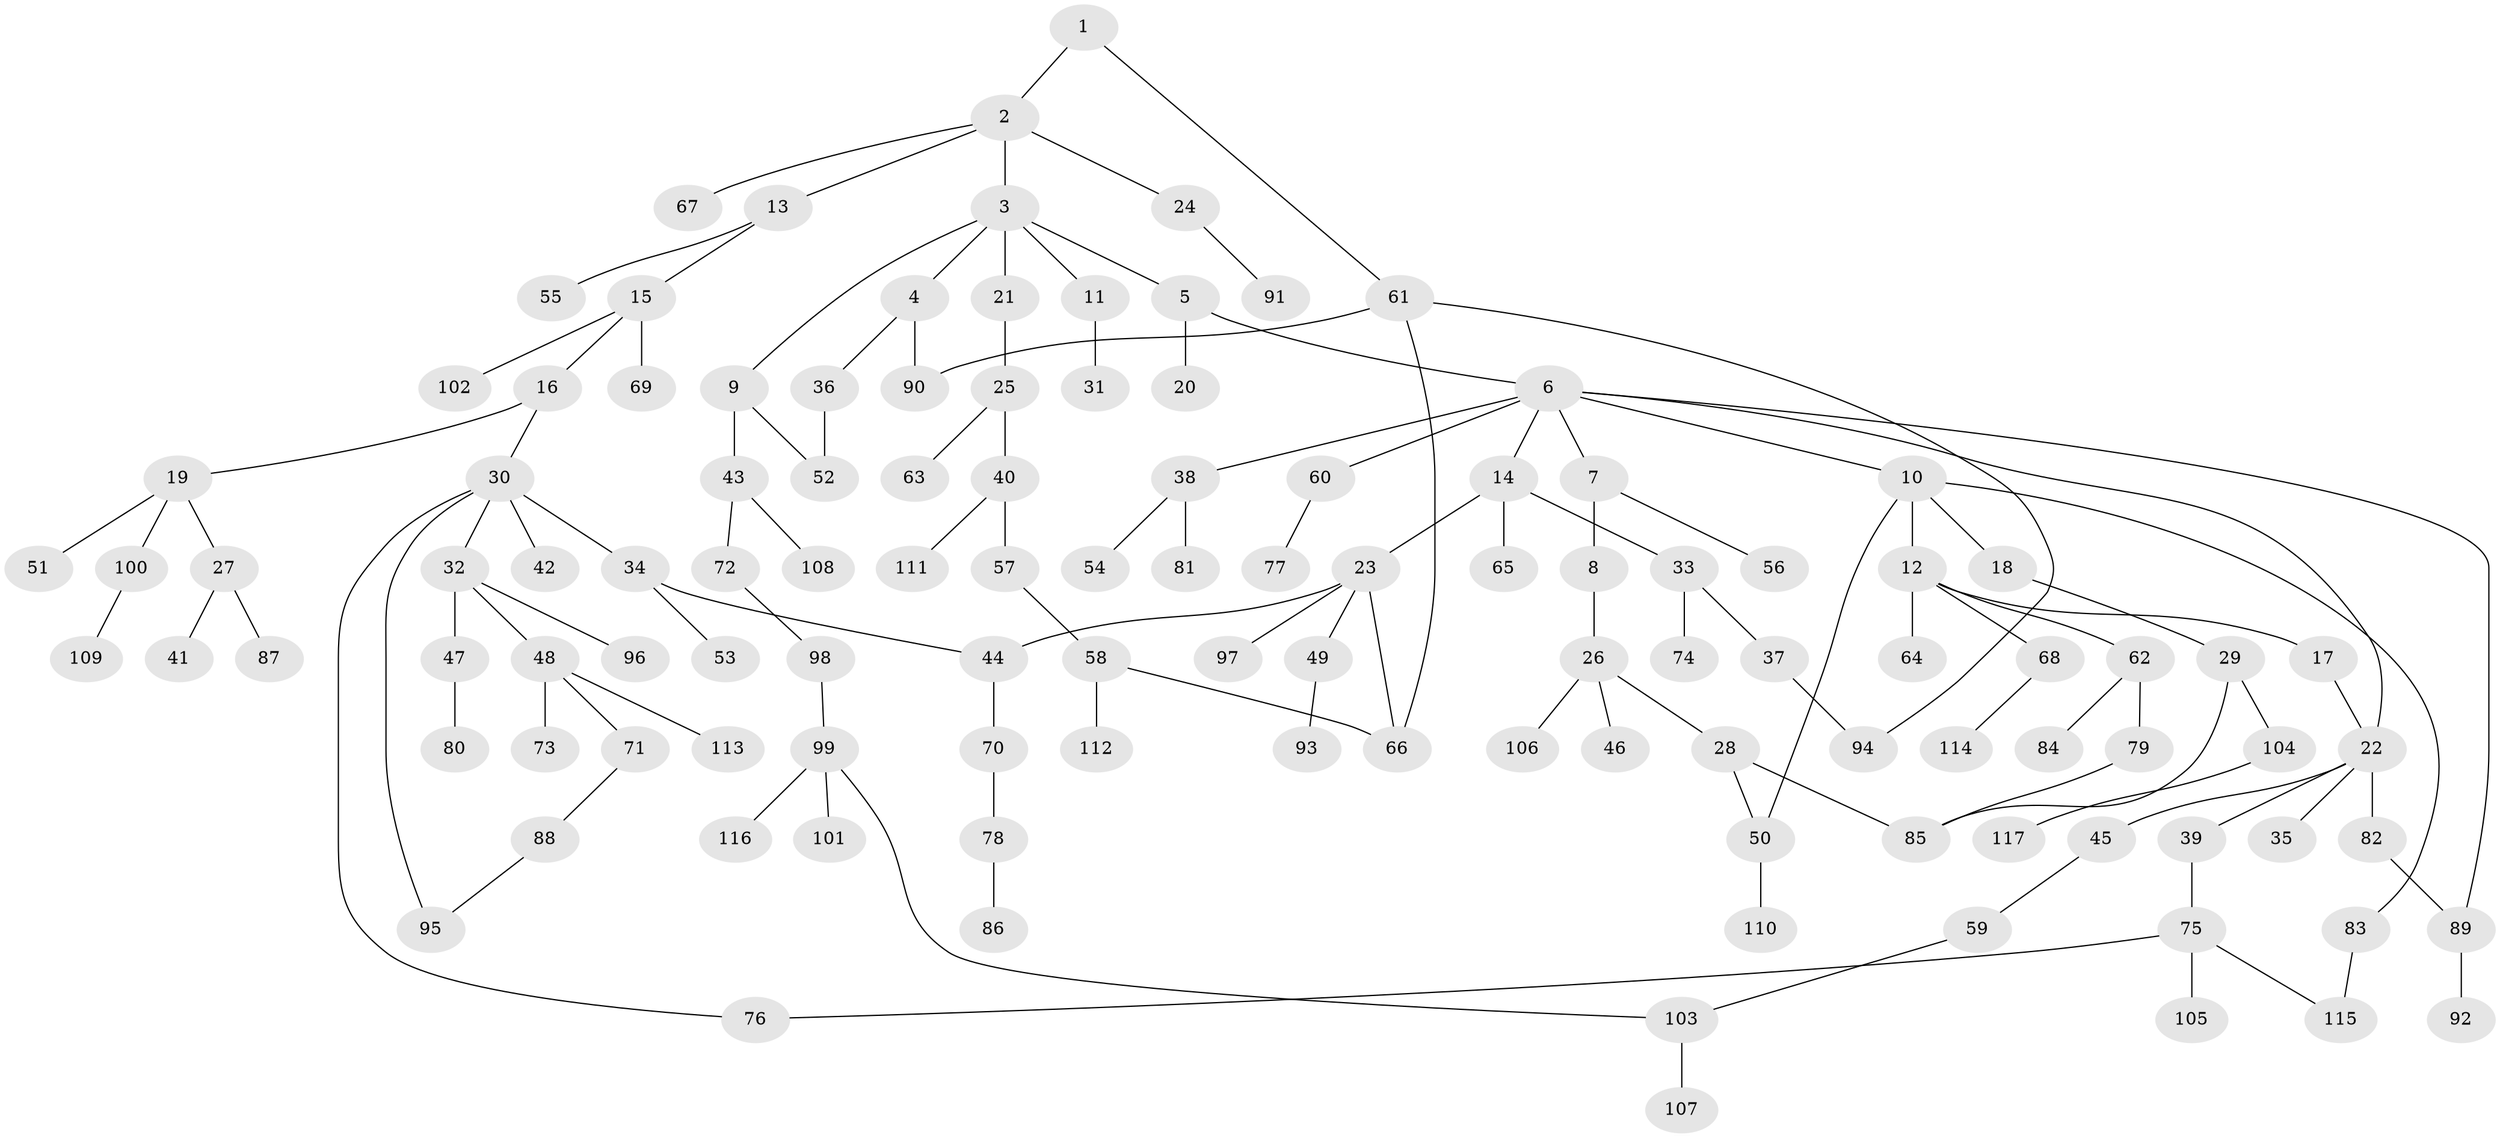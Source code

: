 // coarse degree distribution, {5: 0.02564102564102564, 7: 0.01282051282051282, 3: 0.16666666666666666, 9: 0.01282051282051282, 4: 0.08974358974358974, 1: 0.4230769230769231, 6: 0.05128205128205128, 2: 0.21794871794871795}
// Generated by graph-tools (version 1.1) at 2025/51/02/27/25 19:51:38]
// undirected, 117 vertices, 131 edges
graph export_dot {
graph [start="1"]
  node [color=gray90,style=filled];
  1;
  2;
  3;
  4;
  5;
  6;
  7;
  8;
  9;
  10;
  11;
  12;
  13;
  14;
  15;
  16;
  17;
  18;
  19;
  20;
  21;
  22;
  23;
  24;
  25;
  26;
  27;
  28;
  29;
  30;
  31;
  32;
  33;
  34;
  35;
  36;
  37;
  38;
  39;
  40;
  41;
  42;
  43;
  44;
  45;
  46;
  47;
  48;
  49;
  50;
  51;
  52;
  53;
  54;
  55;
  56;
  57;
  58;
  59;
  60;
  61;
  62;
  63;
  64;
  65;
  66;
  67;
  68;
  69;
  70;
  71;
  72;
  73;
  74;
  75;
  76;
  77;
  78;
  79;
  80;
  81;
  82;
  83;
  84;
  85;
  86;
  87;
  88;
  89;
  90;
  91;
  92;
  93;
  94;
  95;
  96;
  97;
  98;
  99;
  100;
  101;
  102;
  103;
  104;
  105;
  106;
  107;
  108;
  109;
  110;
  111;
  112;
  113;
  114;
  115;
  116;
  117;
  1 -- 2;
  1 -- 61;
  2 -- 3;
  2 -- 13;
  2 -- 24;
  2 -- 67;
  3 -- 4;
  3 -- 5;
  3 -- 9;
  3 -- 11;
  3 -- 21;
  4 -- 36;
  4 -- 90;
  5 -- 6;
  5 -- 20;
  6 -- 7;
  6 -- 10;
  6 -- 14;
  6 -- 22;
  6 -- 38;
  6 -- 60;
  6 -- 89;
  7 -- 8;
  7 -- 56;
  8 -- 26;
  9 -- 43;
  9 -- 52;
  10 -- 12;
  10 -- 18;
  10 -- 83;
  10 -- 50;
  11 -- 31;
  12 -- 17;
  12 -- 62;
  12 -- 64;
  12 -- 68;
  13 -- 15;
  13 -- 55;
  14 -- 23;
  14 -- 33;
  14 -- 65;
  15 -- 16;
  15 -- 69;
  15 -- 102;
  16 -- 19;
  16 -- 30;
  17 -- 22;
  18 -- 29;
  19 -- 27;
  19 -- 51;
  19 -- 100;
  21 -- 25;
  22 -- 35;
  22 -- 39;
  22 -- 45;
  22 -- 82;
  23 -- 49;
  23 -- 97;
  23 -- 66;
  23 -- 44;
  24 -- 91;
  25 -- 40;
  25 -- 63;
  26 -- 28;
  26 -- 46;
  26 -- 106;
  27 -- 41;
  27 -- 87;
  28 -- 50;
  28 -- 85;
  29 -- 104;
  29 -- 85;
  30 -- 32;
  30 -- 34;
  30 -- 42;
  30 -- 95;
  30 -- 76;
  32 -- 47;
  32 -- 48;
  32 -- 96;
  33 -- 37;
  33 -- 74;
  34 -- 44;
  34 -- 53;
  36 -- 52;
  37 -- 94;
  38 -- 54;
  38 -- 81;
  39 -- 75;
  40 -- 57;
  40 -- 111;
  43 -- 72;
  43 -- 108;
  44 -- 70;
  45 -- 59;
  47 -- 80;
  48 -- 71;
  48 -- 73;
  48 -- 113;
  49 -- 93;
  50 -- 110;
  57 -- 58;
  58 -- 66;
  58 -- 112;
  59 -- 103;
  60 -- 77;
  61 -- 94;
  61 -- 66;
  61 -- 90;
  62 -- 79;
  62 -- 84;
  68 -- 114;
  70 -- 78;
  71 -- 88;
  72 -- 98;
  75 -- 76;
  75 -- 105;
  75 -- 115;
  78 -- 86;
  79 -- 85;
  82 -- 89;
  83 -- 115;
  88 -- 95;
  89 -- 92;
  98 -- 99;
  99 -- 101;
  99 -- 116;
  99 -- 103;
  100 -- 109;
  103 -- 107;
  104 -- 117;
}
